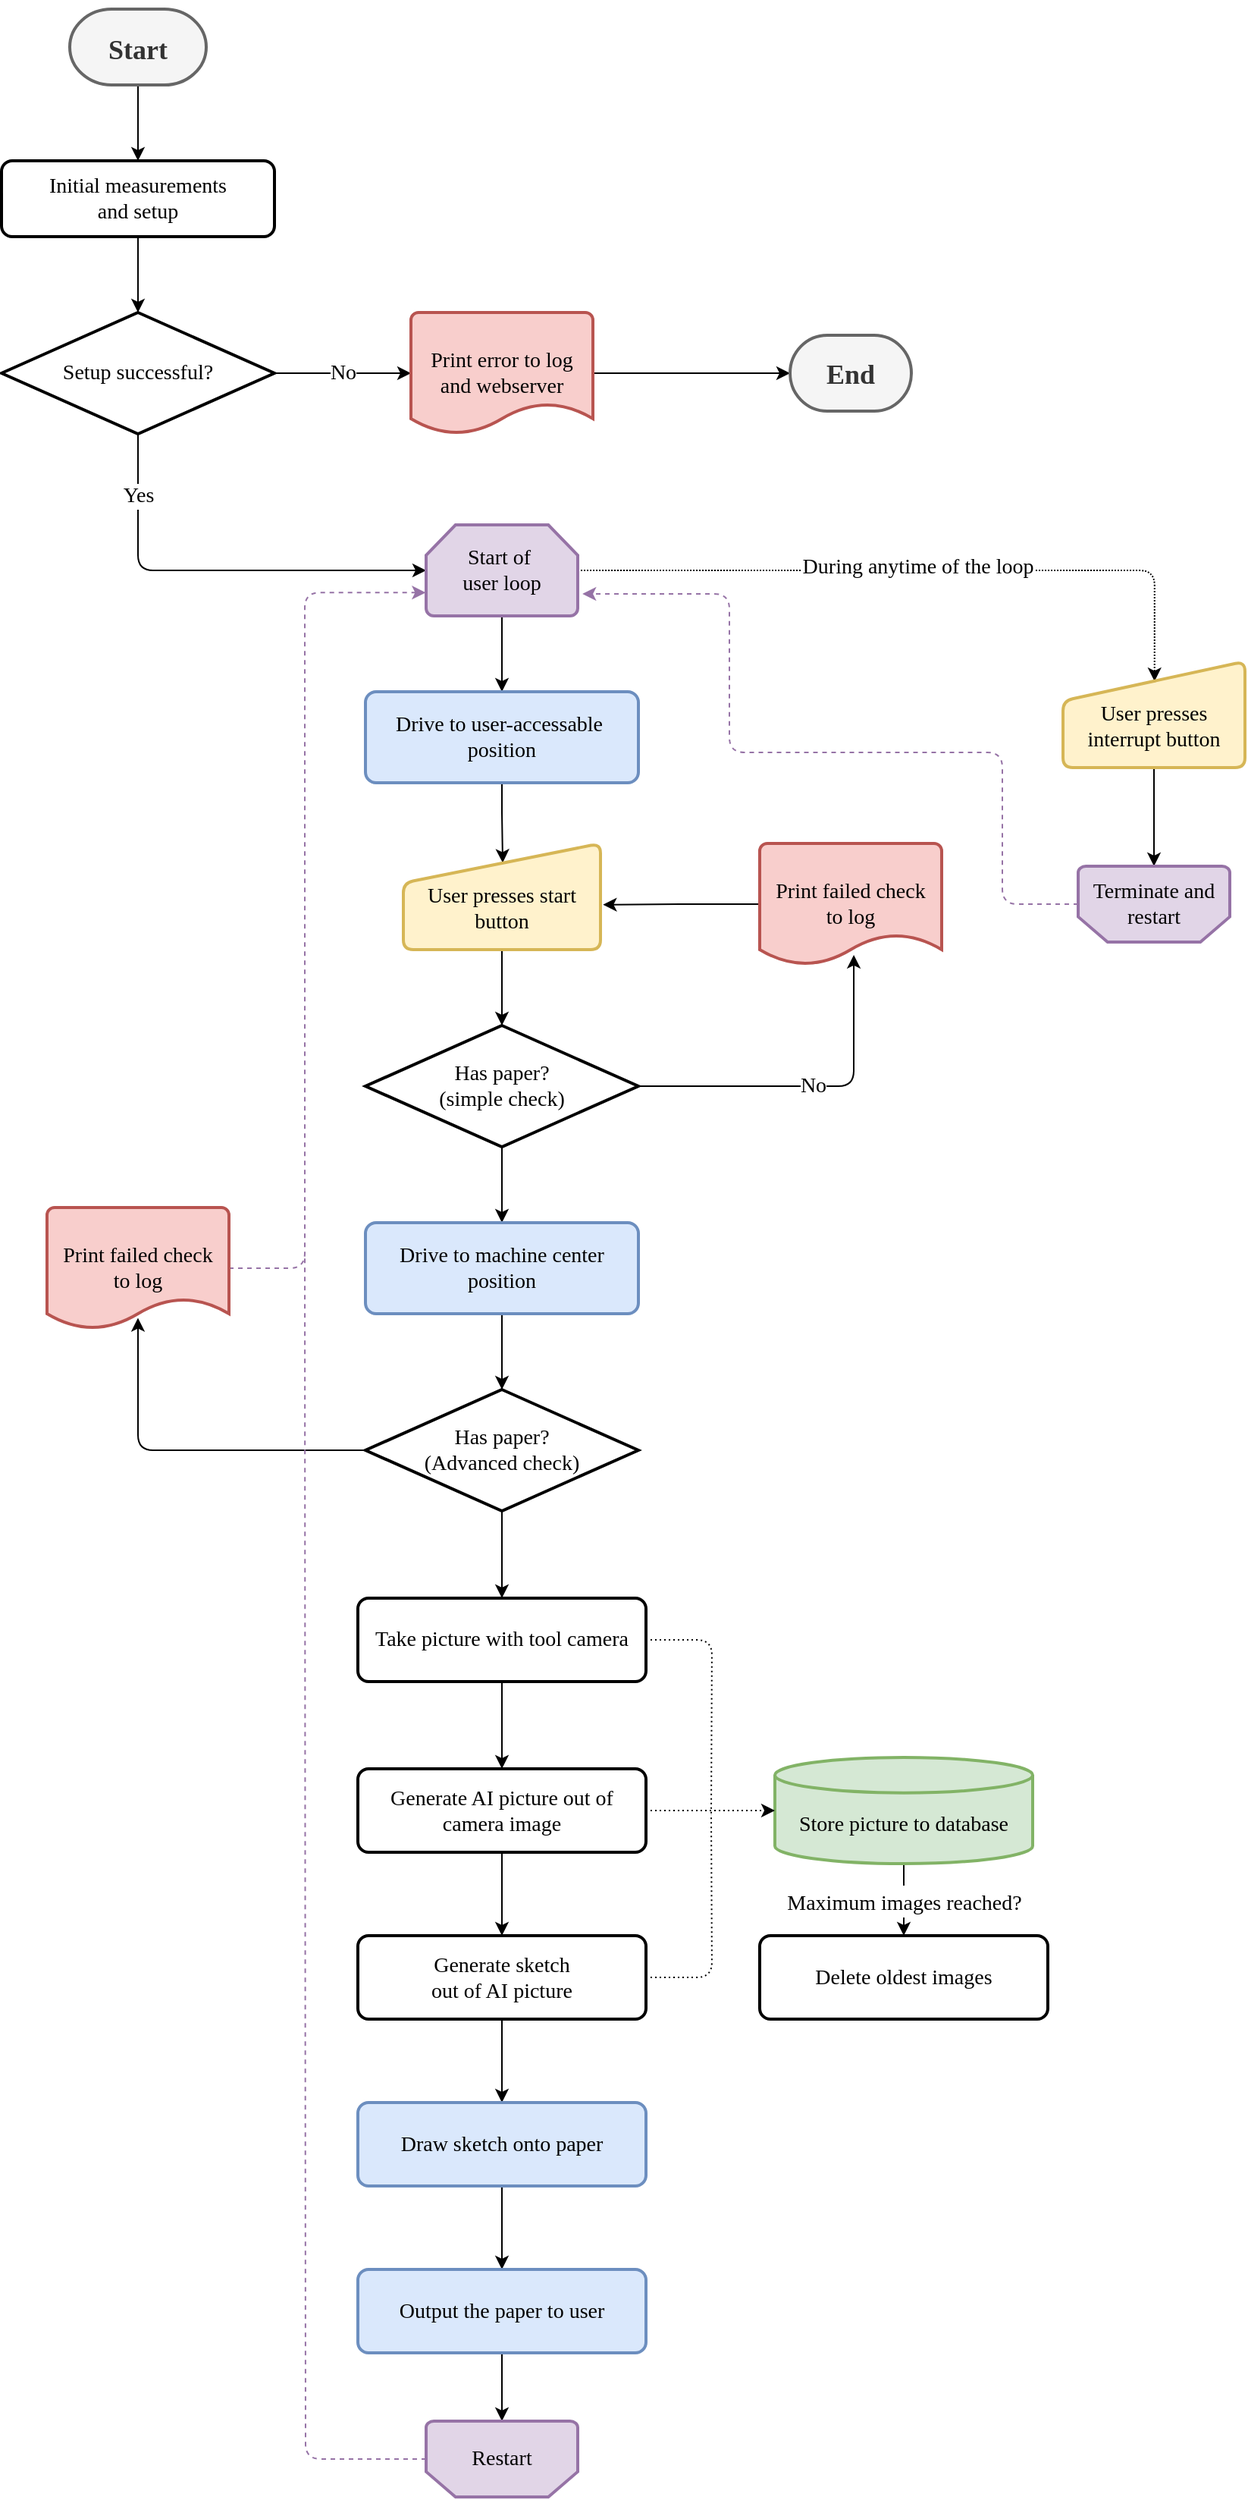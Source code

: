 <mxfile version="20.2.8" type="device"><diagram id="CARxhCbMZNyL5PatBCyz" name="Main"><mxGraphModel dx="2385" dy="1865" grid="1" gridSize="10" guides="1" tooltips="1" connect="1" arrows="1" fold="1" page="1" pageScale="1" pageWidth="827" pageHeight="1169" math="0" shadow="0"><root><mxCell id="0"/><mxCell id="1" parent="0"/><mxCell id="scFAJO4wSMtf10pfMXc--4" style="edgeStyle=orthogonalEdgeStyle;rounded=0;orthogonalLoop=1;jettySize=auto;html=1;entryX=0.5;entryY=0;entryDx=0;entryDy=0;fontFamily=Times New Roman;fontSize=14;" edge="1" parent="1" source="scFAJO4wSMtf10pfMXc--2" target="scFAJO4wSMtf10pfMXc--19"><mxGeometry relative="1" as="geometry"><mxPoint x="165" y="140" as="targetPoint"/><Array as="points"/></mxGeometry></mxCell><mxCell id="scFAJO4wSMtf10pfMXc--2" value="&lt;h1&gt;&lt;font style=&quot;font-size: 18px;&quot; face=&quot;Times New Roman&quot;&gt;Start&lt;/font&gt;&lt;/h1&gt;" style="strokeWidth=2;html=1;shape=mxgraph.flowchart.terminator;whiteSpace=wrap;fillColor=#f5f5f5;fontColor=#333333;strokeColor=#666666;" vertex="1" parent="1"><mxGeometry x="115" y="60" width="90" height="50" as="geometry"/></mxCell><mxCell id="scFAJO4wSMtf10pfMXc--6" style="edgeStyle=orthogonalEdgeStyle;rounded=0;orthogonalLoop=1;jettySize=auto;html=1;entryX=0.5;entryY=0;entryDx=0;entryDy=0;entryPerimeter=0;fontFamily=Times New Roman;fontSize=14;exitX=0.5;exitY=1;exitDx=0;exitDy=0;" edge="1" parent="1" source="scFAJO4wSMtf10pfMXc--19" target="scFAJO4wSMtf10pfMXc--5"><mxGeometry relative="1" as="geometry"><mxPoint x="165" y="200" as="sourcePoint"/><Array as="points"/></mxGeometry></mxCell><mxCell id="scFAJO4wSMtf10pfMXc--8" value="No" style="edgeStyle=orthogonalEdgeStyle;rounded=0;orthogonalLoop=1;jettySize=auto;html=1;entryX=0;entryY=0.5;entryDx=0;entryDy=0;entryPerimeter=0;fontFamily=Times New Roman;fontSize=14;" edge="1" parent="1" source="scFAJO4wSMtf10pfMXc--5" target="scFAJO4wSMtf10pfMXc--7"><mxGeometry relative="1" as="geometry"/></mxCell><mxCell id="scFAJO4wSMtf10pfMXc--16" value="Yes" style="edgeStyle=orthogonalEdgeStyle;rounded=1;orthogonalLoop=1;jettySize=auto;html=1;entryX=0;entryY=0.5;entryDx=0;entryDy=0;entryPerimeter=0;fontFamily=Times New Roman;fontSize=14;" edge="1" parent="1" source="scFAJO4wSMtf10pfMXc--5" target="scFAJO4wSMtf10pfMXc--15"><mxGeometry x="-0.709" relative="1" as="geometry"><Array as="points"><mxPoint x="160" y="430"/></Array><mxPoint as="offset"/></mxGeometry></mxCell><mxCell id="scFAJO4wSMtf10pfMXc--5" value="Setup successful?" style="strokeWidth=2;html=1;shape=mxgraph.flowchart.decision;whiteSpace=wrap;fontFamily=Times New Roman;fontSize=14;" vertex="1" parent="1"><mxGeometry x="70" y="260" width="180" height="80" as="geometry"/></mxCell><mxCell id="scFAJO4wSMtf10pfMXc--10" style="edgeStyle=orthogonalEdgeStyle;rounded=0;orthogonalLoop=1;jettySize=auto;html=1;entryX=0;entryY=0.5;entryDx=0;entryDy=0;entryPerimeter=0;fontFamily=Times New Roman;fontSize=14;" edge="1" parent="1" source="scFAJO4wSMtf10pfMXc--7" target="scFAJO4wSMtf10pfMXc--9"><mxGeometry relative="1" as="geometry"/></mxCell><mxCell id="scFAJO4wSMtf10pfMXc--7" value="Print error to log&lt;br&gt;and webserver" style="strokeWidth=2;html=1;shape=mxgraph.flowchart.document2;whiteSpace=wrap;size=0.25;fontFamily=Times New Roman;fontSize=14;fillColor=#f8cecc;strokeColor=#b85450;" vertex="1" parent="1"><mxGeometry x="340" y="260" width="120" height="80" as="geometry"/></mxCell><mxCell id="scFAJO4wSMtf10pfMXc--9" value="&lt;h2&gt;&lt;font style=&quot;font-size: 18px;&quot;&gt;End&lt;/font&gt;&lt;/h2&gt;" style="strokeWidth=2;html=1;shape=mxgraph.flowchart.terminator;whiteSpace=wrap;fontFamily=Times New Roman;fontSize=14;fillColor=#f5f5f5;fontColor=#333333;strokeColor=#666666;" vertex="1" parent="1"><mxGeometry x="590" y="275" width="80" height="50" as="geometry"/></mxCell><mxCell id="scFAJO4wSMtf10pfMXc--21" style="edgeStyle=orthogonalEdgeStyle;rounded=0;orthogonalLoop=1;jettySize=auto;html=1;exitX=0.5;exitY=1;exitDx=0;exitDy=0;exitPerimeter=0;entryX=0.5;entryY=0;entryDx=0;entryDy=0;fontFamily=Times New Roman;fontSize=14;" edge="1" parent="1" source="scFAJO4wSMtf10pfMXc--15" target="scFAJO4wSMtf10pfMXc--20"><mxGeometry relative="1" as="geometry"/></mxCell><mxCell id="scFAJO4wSMtf10pfMXc--38" style="edgeStyle=orthogonalEdgeStyle;rounded=1;orthogonalLoop=1;jettySize=auto;html=1;entryX=0.503;entryY=0.188;entryDx=0;entryDy=0;entryPerimeter=0;fontFamily=Times New Roman;fontSize=14;dashed=1;dashPattern=1 1;" edge="1" parent="1" source="scFAJO4wSMtf10pfMXc--15" target="scFAJO4wSMtf10pfMXc--37"><mxGeometry relative="1" as="geometry"/></mxCell><mxCell id="scFAJO4wSMtf10pfMXc--39" value="During anytime of the loop" style="edgeLabel;html=1;align=center;verticalAlign=middle;resizable=0;points=[];fontSize=14;fontFamily=Times New Roman;" vertex="1" connectable="0" parent="scFAJO4wSMtf10pfMXc--38"><mxGeometry x="-0.015" y="2" relative="1" as="geometry"><mxPoint as="offset"/></mxGeometry></mxCell><mxCell id="scFAJO4wSMtf10pfMXc--15" value="Start of&amp;nbsp;&lt;br&gt;user loop" style="strokeWidth=2;html=1;shape=mxgraph.flowchart.loop_limit;whiteSpace=wrap;fontFamily=Times New Roman;fontSize=14;fillColor=#e1d5e7;strokeColor=#9673a6;" vertex="1" parent="1"><mxGeometry x="350" y="400" width="100" height="60" as="geometry"/></mxCell><mxCell id="scFAJO4wSMtf10pfMXc--19" value="Initial measurements&lt;br&gt;and setup" style="rounded=1;whiteSpace=wrap;html=1;absoluteArcSize=1;arcSize=14;strokeWidth=2;fontFamily=Times New Roman;fontSize=14;" vertex="1" parent="1"><mxGeometry x="70" y="160" width="180" height="50" as="geometry"/></mxCell><mxCell id="scFAJO4wSMtf10pfMXc--23" style="edgeStyle=orthogonalEdgeStyle;rounded=0;orthogonalLoop=1;jettySize=auto;html=1;entryX=0.504;entryY=0.182;entryDx=0;entryDy=0;entryPerimeter=0;fontFamily=Times New Roman;fontSize=14;" edge="1" parent="1" source="scFAJO4wSMtf10pfMXc--20" target="scFAJO4wSMtf10pfMXc--22"><mxGeometry relative="1" as="geometry"/></mxCell><mxCell id="scFAJO4wSMtf10pfMXc--20" value="Drive to user-accessable&amp;nbsp;&lt;br&gt;position" style="rounded=1;whiteSpace=wrap;html=1;absoluteArcSize=1;arcSize=14;strokeWidth=2;fontFamily=Times New Roman;fontSize=14;fillColor=#dae8fc;strokeColor=#6c8ebf;" vertex="1" parent="1"><mxGeometry x="310" y="510" width="180" height="60" as="geometry"/></mxCell><mxCell id="scFAJO4wSMtf10pfMXc--25" style="edgeStyle=orthogonalEdgeStyle;rounded=0;orthogonalLoop=1;jettySize=auto;html=1;entryX=0.5;entryY=0;entryDx=0;entryDy=0;entryPerimeter=0;fontFamily=Times New Roman;fontSize=14;" edge="1" parent="1" source="scFAJO4wSMtf10pfMXc--22" target="scFAJO4wSMtf10pfMXc--24"><mxGeometry relative="1" as="geometry"/></mxCell><mxCell id="scFAJO4wSMtf10pfMXc--22" value="&lt;br&gt;User presses start button" style="html=1;strokeWidth=2;shape=manualInput;whiteSpace=wrap;rounded=1;size=26;arcSize=13;fontFamily=Times New Roman;fontSize=14;fillColor=#fff2cc;strokeColor=#d6b656;" vertex="1" parent="1"><mxGeometry x="335" y="610" width="130" height="70" as="geometry"/></mxCell><mxCell id="scFAJO4wSMtf10pfMXc--26" value="No" style="edgeStyle=orthogonalEdgeStyle;orthogonalLoop=1;jettySize=auto;html=1;fontFamily=Times New Roman;fontSize=14;entryX=0.517;entryY=0.918;entryDx=0;entryDy=0;entryPerimeter=0;rounded=1;" edge="1" parent="1" source="scFAJO4wSMtf10pfMXc--24" target="scFAJO4wSMtf10pfMXc--27"><mxGeometry relative="1" as="geometry"><mxPoint x="620" y="677.92" as="targetPoint"/></mxGeometry></mxCell><mxCell id="scFAJO4wSMtf10pfMXc--30" style="edgeStyle=orthogonalEdgeStyle;rounded=0;orthogonalLoop=1;jettySize=auto;html=1;entryX=0.5;entryY=0;entryDx=0;entryDy=0;fontFamily=Times New Roman;fontSize=14;" edge="1" parent="1" source="scFAJO4wSMtf10pfMXc--24" target="scFAJO4wSMtf10pfMXc--29"><mxGeometry relative="1" as="geometry"/></mxCell><mxCell id="scFAJO4wSMtf10pfMXc--24" value="Has paper?&lt;br&gt;(simple check)" style="strokeWidth=2;html=1;shape=mxgraph.flowchart.decision;whiteSpace=wrap;fontFamily=Times New Roman;fontSize=14;" vertex="1" parent="1"><mxGeometry x="310" y="730" width="180" height="80" as="geometry"/></mxCell><mxCell id="scFAJO4wSMtf10pfMXc--28" style="edgeStyle=orthogonalEdgeStyle;rounded=0;orthogonalLoop=1;jettySize=auto;html=1;fontFamily=Times New Roman;fontSize=14;entryX=1.013;entryY=0.577;entryDx=0;entryDy=0;entryPerimeter=0;exitX=0;exitY=0.5;exitDx=0;exitDy=0;exitPerimeter=0;" edge="1" parent="1" source="scFAJO4wSMtf10pfMXc--27" target="scFAJO4wSMtf10pfMXc--22"><mxGeometry relative="1" as="geometry"><mxPoint x="550" y="650" as="targetPoint"/><mxPoint x="560" y="650.04" as="sourcePoint"/></mxGeometry></mxCell><mxCell id="scFAJO4wSMtf10pfMXc--27" value="Print failed check&lt;br&gt;to log&lt;br&gt;" style="strokeWidth=2;html=1;shape=mxgraph.flowchart.document2;whiteSpace=wrap;size=0.25;fontFamily=Times New Roman;fontSize=14;fillColor=#f8cecc;strokeColor=#b85450;" vertex="1" parent="1"><mxGeometry x="570" y="610" width="120" height="80" as="geometry"/></mxCell><mxCell id="scFAJO4wSMtf10pfMXc--32" style="edgeStyle=orthogonalEdgeStyle;rounded=0;orthogonalLoop=1;jettySize=auto;html=1;entryX=0.5;entryY=0;entryDx=0;entryDy=0;entryPerimeter=0;fontFamily=Times New Roman;fontSize=14;" edge="1" parent="1" source="scFAJO4wSMtf10pfMXc--29" target="scFAJO4wSMtf10pfMXc--31"><mxGeometry relative="1" as="geometry"/></mxCell><mxCell id="scFAJO4wSMtf10pfMXc--29" value="Drive to machine center position" style="rounded=1;whiteSpace=wrap;html=1;absoluteArcSize=1;arcSize=14;strokeWidth=2;fontFamily=Times New Roman;fontSize=14;fillColor=#dae8fc;strokeColor=#6c8ebf;" vertex="1" parent="1"><mxGeometry x="310" y="860" width="180" height="60" as="geometry"/></mxCell><mxCell id="scFAJO4wSMtf10pfMXc--34" style="edgeStyle=orthogonalEdgeStyle;rounded=1;orthogonalLoop=1;jettySize=auto;html=1;entryX=0.505;entryY=0.91;entryDx=0;entryDy=0;entryPerimeter=0;fontFamily=Times New Roman;fontSize=14;" edge="1" parent="1" source="scFAJO4wSMtf10pfMXc--31" target="scFAJO4wSMtf10pfMXc--33"><mxGeometry relative="1" as="geometry"><Array as="points"><mxPoint x="160" y="1010"/><mxPoint x="160" y="923"/></Array></mxGeometry></mxCell><mxCell id="scFAJO4wSMtf10pfMXc--48" style="edgeStyle=orthogonalEdgeStyle;rounded=0;orthogonalLoop=1;jettySize=auto;html=1;fontFamily=Times New Roman;fontSize=14;" edge="1" parent="1" source="scFAJO4wSMtf10pfMXc--31" target="scFAJO4wSMtf10pfMXc--47"><mxGeometry relative="1" as="geometry"/></mxCell><mxCell id="scFAJO4wSMtf10pfMXc--31" value="Has paper?&lt;br&gt;(Advanced check)" style="strokeWidth=2;html=1;shape=mxgraph.flowchart.decision;whiteSpace=wrap;fontFamily=Times New Roman;fontSize=14;" vertex="1" parent="1"><mxGeometry x="310" y="970" width="180" height="80" as="geometry"/></mxCell><mxCell id="scFAJO4wSMtf10pfMXc--51" style="edgeStyle=orthogonalEdgeStyle;rounded=1;orthogonalLoop=1;jettySize=auto;html=1;entryX=-0.003;entryY=0.744;entryDx=0;entryDy=0;entryPerimeter=0;dashed=1;fontFamily=Times New Roman;fontSize=14;fillColor=#e1d5e7;strokeColor=#9673a6;" edge="1" parent="1" source="scFAJO4wSMtf10pfMXc--33" target="scFAJO4wSMtf10pfMXc--15"><mxGeometry relative="1" as="geometry"><Array as="points"><mxPoint x="270" y="890"/><mxPoint x="270" y="445"/></Array></mxGeometry></mxCell><mxCell id="scFAJO4wSMtf10pfMXc--33" value="Print failed check&lt;br&gt;to log&lt;br&gt;" style="strokeWidth=2;html=1;shape=mxgraph.flowchart.document2;whiteSpace=wrap;size=0.25;fontFamily=Times New Roman;fontSize=14;fillColor=#f8cecc;strokeColor=#b85450;" vertex="1" parent="1"><mxGeometry x="100" y="850" width="120" height="80" as="geometry"/></mxCell><mxCell id="scFAJO4wSMtf10pfMXc--42" style="edgeStyle=orthogonalEdgeStyle;rounded=0;orthogonalLoop=1;jettySize=auto;html=1;entryX=0.5;entryY=1;entryDx=0;entryDy=0;entryPerimeter=0;fontFamily=Times New Roman;fontSize=14;" edge="1" parent="1" source="scFAJO4wSMtf10pfMXc--37" target="scFAJO4wSMtf10pfMXc--41"><mxGeometry relative="1" as="geometry"/></mxCell><mxCell id="scFAJO4wSMtf10pfMXc--37" value="&lt;br&gt;User presses interrupt button" style="html=1;strokeWidth=2;shape=manualInput;whiteSpace=wrap;rounded=1;size=26;arcSize=13;fontFamily=Times New Roman;fontSize=14;fillColor=#fff2cc;strokeColor=#d6b656;" vertex="1" parent="1"><mxGeometry x="770" y="490" width="120" height="70" as="geometry"/></mxCell><mxCell id="scFAJO4wSMtf10pfMXc--43" style="edgeStyle=orthogonalEdgeStyle;rounded=1;orthogonalLoop=1;jettySize=auto;html=1;fontFamily=Times New Roman;fontSize=14;entryX=1.031;entryY=0.758;entryDx=0;entryDy=0;entryPerimeter=0;dashed=1;fillColor=#e1d5e7;strokeColor=#9673a6;" edge="1" parent="1" source="scFAJO4wSMtf10pfMXc--41" target="scFAJO4wSMtf10pfMXc--15"><mxGeometry relative="1" as="geometry"><mxPoint x="430" y="480" as="targetPoint"/><Array as="points"><mxPoint x="730" y="650"/><mxPoint x="730" y="550"/><mxPoint x="550" y="550"/><mxPoint x="550" y="446"/></Array></mxGeometry></mxCell><mxCell id="scFAJO4wSMtf10pfMXc--41" value="Terminate and restart" style="strokeWidth=2;html=1;shape=mxgraph.flowchart.loop_limit;whiteSpace=wrap;fontFamily=Times New Roman;fontSize=14;flipV=1;fillColor=#e1d5e7;strokeColor=#9673a6;" vertex="1" parent="1"><mxGeometry x="780" y="625" width="100" height="50" as="geometry"/></mxCell><mxCell id="scFAJO4wSMtf10pfMXc--56" value="&lt;font style=&quot;&quot;&gt;&lt;font style=&quot;font-size: 14px;&quot;&gt;Maximum images reached?&lt;/font&gt;&lt;br&gt;&lt;/font&gt;" style="edgeStyle=orthogonalEdgeStyle;rounded=0;orthogonalLoop=1;jettySize=auto;html=1;fontFamily=Times New Roman;fontSize=18;" edge="1" parent="1" source="scFAJO4wSMtf10pfMXc--45" target="scFAJO4wSMtf10pfMXc--55"><mxGeometry relative="1" as="geometry"/></mxCell><mxCell id="scFAJO4wSMtf10pfMXc--45" value="&lt;br&gt;Store picture to database" style="strokeWidth=2;html=1;shape=mxgraph.flowchart.database;whiteSpace=wrap;fontFamily=Times New Roman;fontSize=14;fillColor=#d5e8d4;strokeColor=#82b366;" vertex="1" parent="1"><mxGeometry x="580" y="1212.5" width="170" height="70" as="geometry"/></mxCell><mxCell id="scFAJO4wSMtf10pfMXc--49" style="edgeStyle=orthogonalEdgeStyle;rounded=1;orthogonalLoop=1;jettySize=auto;html=1;fontFamily=Times New Roman;fontSize=14;dashed=1;dashPattern=1 2;endArrow=none;endFill=0;" edge="1" parent="1" source="scFAJO4wSMtf10pfMXc--47"><mxGeometry relative="1" as="geometry"><mxPoint x="538" y="1250" as="targetPoint"/></mxGeometry></mxCell><mxCell id="scFAJO4wSMtf10pfMXc--54" style="edgeStyle=orthogonalEdgeStyle;rounded=0;orthogonalLoop=1;jettySize=auto;html=1;fontFamily=Times New Roman;fontSize=18;" edge="1" parent="1" source="scFAJO4wSMtf10pfMXc--47" target="scFAJO4wSMtf10pfMXc--52"><mxGeometry relative="1" as="geometry"/></mxCell><mxCell id="scFAJO4wSMtf10pfMXc--47" value="Take picture with tool camera" style="rounded=1;whiteSpace=wrap;html=1;absoluteArcSize=1;arcSize=14;strokeWidth=2;fontFamily=Times New Roman;fontSize=14;" vertex="1" parent="1"><mxGeometry x="305" y="1107.5" width="190" height="55" as="geometry"/></mxCell><mxCell id="scFAJO4wSMtf10pfMXc--53" style="edgeStyle=orthogonalEdgeStyle;rounded=0;orthogonalLoop=1;jettySize=auto;html=1;entryX=0;entryY=0.5;entryDx=0;entryDy=0;entryPerimeter=0;fontFamily=Times New Roman;fontSize=18;dashed=1;dashPattern=1 2;" edge="1" parent="1" source="scFAJO4wSMtf10pfMXc--52" target="scFAJO4wSMtf10pfMXc--45"><mxGeometry relative="1" as="geometry"/></mxCell><mxCell id="scFAJO4wSMtf10pfMXc--58" style="edgeStyle=orthogonalEdgeStyle;rounded=0;orthogonalLoop=1;jettySize=auto;html=1;entryX=0.5;entryY=0;entryDx=0;entryDy=0;fontFamily=Times New Roman;fontSize=14;" edge="1" parent="1" source="scFAJO4wSMtf10pfMXc--52" target="scFAJO4wSMtf10pfMXc--57"><mxGeometry relative="1" as="geometry"/></mxCell><mxCell id="scFAJO4wSMtf10pfMXc--52" value="Generate AI picture out of&lt;br&gt;camera image" style="rounded=1;whiteSpace=wrap;html=1;absoluteArcSize=1;arcSize=14;strokeWidth=2;fontFamily=Times New Roman;fontSize=14;" vertex="1" parent="1"><mxGeometry x="305" y="1220" width="190" height="55" as="geometry"/></mxCell><mxCell id="scFAJO4wSMtf10pfMXc--55" value="Delete oldest images" style="rounded=1;whiteSpace=wrap;html=1;absoluteArcSize=1;arcSize=14;strokeWidth=2;fontFamily=Times New Roman;fontSize=14;" vertex="1" parent="1"><mxGeometry x="570" y="1330" width="190" height="55" as="geometry"/></mxCell><mxCell id="scFAJO4wSMtf10pfMXc--59" style="edgeStyle=orthogonalEdgeStyle;rounded=1;orthogonalLoop=1;jettySize=auto;html=1;fontFamily=Times New Roman;fontSize=14;dashed=1;dashPattern=1 2;endArrow=none;endFill=0;" edge="1" parent="1" source="scFAJO4wSMtf10pfMXc--57"><mxGeometry relative="1" as="geometry"><mxPoint x="538" y="1250" as="targetPoint"/></mxGeometry></mxCell><mxCell id="scFAJO4wSMtf10pfMXc--61" style="edgeStyle=orthogonalEdgeStyle;rounded=0;orthogonalLoop=1;jettySize=auto;html=1;entryX=0.5;entryY=0;entryDx=0;entryDy=0;fontFamily=Times New Roman;fontSize=14;" edge="1" parent="1" source="scFAJO4wSMtf10pfMXc--57" target="scFAJO4wSMtf10pfMXc--60"><mxGeometry relative="1" as="geometry"/></mxCell><mxCell id="scFAJO4wSMtf10pfMXc--57" value="Generate sketch&lt;br&gt;out of AI picture" style="rounded=1;whiteSpace=wrap;html=1;absoluteArcSize=1;arcSize=14;strokeWidth=2;fontFamily=Times New Roman;fontSize=14;" vertex="1" parent="1"><mxGeometry x="305" y="1330" width="190" height="55" as="geometry"/></mxCell><mxCell id="scFAJO4wSMtf10pfMXc--64" style="edgeStyle=orthogonalEdgeStyle;rounded=1;orthogonalLoop=1;jettySize=auto;html=1;entryX=0.5;entryY=0;entryDx=0;entryDy=0;fontFamily=Times New Roman;fontSize=14;" edge="1" parent="1" source="scFAJO4wSMtf10pfMXc--60" target="scFAJO4wSMtf10pfMXc--63"><mxGeometry relative="1" as="geometry"/></mxCell><mxCell id="scFAJO4wSMtf10pfMXc--60" value="Draw sketch onto paper" style="rounded=1;whiteSpace=wrap;html=1;absoluteArcSize=1;arcSize=14;strokeWidth=2;fontFamily=Times New Roman;fontSize=14;fillColor=#dae8fc;strokeColor=#6c8ebf;" vertex="1" parent="1"><mxGeometry x="305" y="1440" width="190" height="55" as="geometry"/></mxCell><mxCell id="scFAJO4wSMtf10pfMXc--66" value="" style="edgeStyle=orthogonalEdgeStyle;rounded=1;orthogonalLoop=1;jettySize=auto;html=1;fontFamily=Times New Roman;fontSize=14;" edge="1" parent="1" source="scFAJO4wSMtf10pfMXc--63" target="scFAJO4wSMtf10pfMXc--65"><mxGeometry relative="1" as="geometry"/></mxCell><mxCell id="scFAJO4wSMtf10pfMXc--63" value="Output the paper to user" style="rounded=1;whiteSpace=wrap;html=1;absoluteArcSize=1;arcSize=14;strokeWidth=2;fontFamily=Times New Roman;fontSize=14;fillColor=#dae8fc;strokeColor=#6c8ebf;" vertex="1" parent="1"><mxGeometry x="305" y="1550" width="190" height="55" as="geometry"/></mxCell><mxCell id="scFAJO4wSMtf10pfMXc--67" style="edgeStyle=orthogonalEdgeStyle;rounded=1;orthogonalLoop=1;jettySize=auto;html=1;fontFamily=Times New Roman;fontSize=14;dashed=1;fillColor=#e1d5e7;strokeColor=#9673a6;endArrow=none;endFill=0;" edge="1" parent="1" source="scFAJO4wSMtf10pfMXc--65"><mxGeometry relative="1" as="geometry"><mxPoint x="270" y="880" as="targetPoint"/></mxGeometry></mxCell><mxCell id="scFAJO4wSMtf10pfMXc--65" value="Restart" style="strokeWidth=2;html=1;shape=mxgraph.flowchart.loop_limit;whiteSpace=wrap;fontFamily=Times New Roman;fontSize=14;flipV=1;fillColor=#e1d5e7;strokeColor=#9673a6;" vertex="1" parent="1"><mxGeometry x="350" y="1650" width="100" height="50" as="geometry"/></mxCell></root></mxGraphModel></diagram></mxfile>